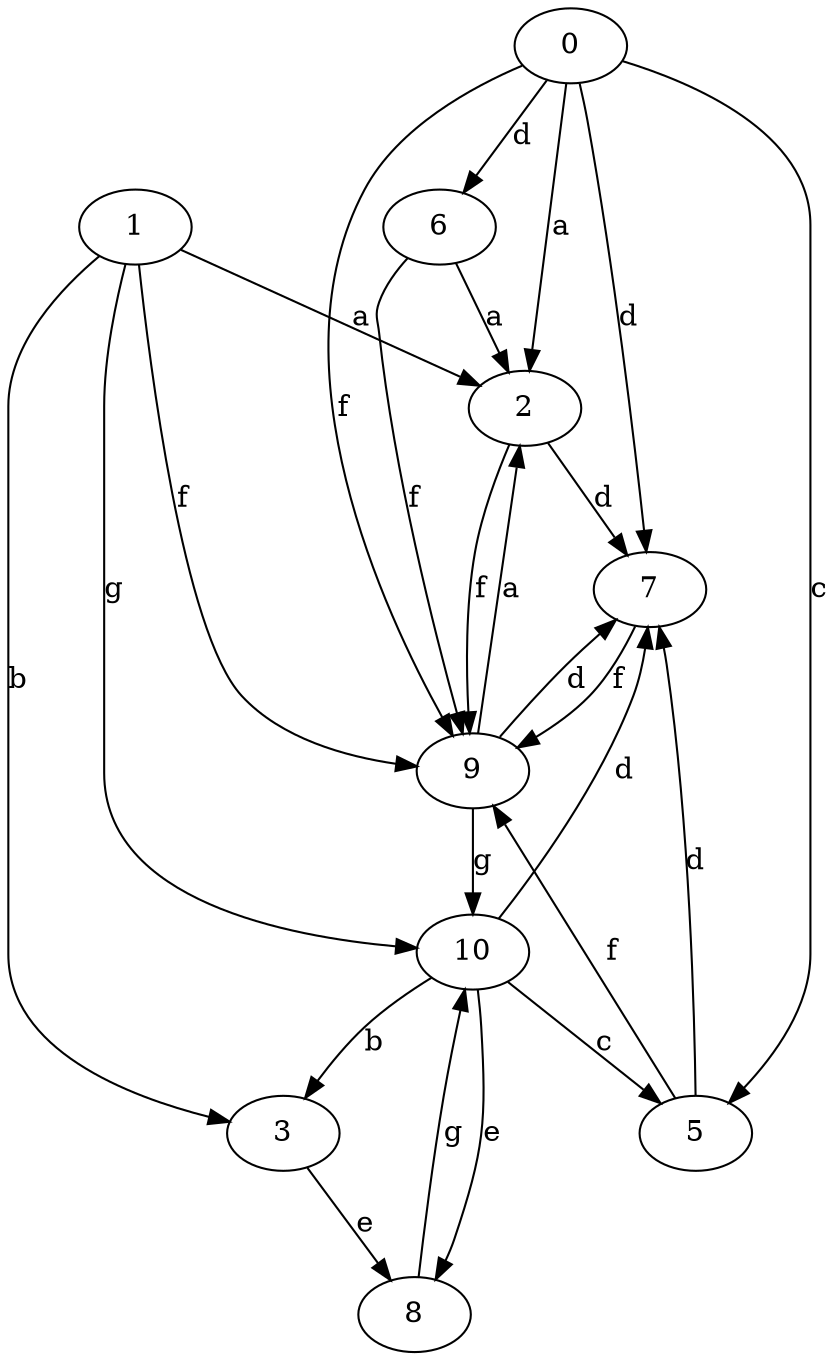 strict digraph  {
1;
2;
3;
0;
5;
6;
7;
8;
9;
10;
1 -> 2  [label=a];
1 -> 3  [label=b];
1 -> 9  [label=f];
1 -> 10  [label=g];
2 -> 7  [label=d];
2 -> 9  [label=f];
3 -> 8  [label=e];
0 -> 2  [label=a];
0 -> 5  [label=c];
0 -> 6  [label=d];
0 -> 7  [label=d];
0 -> 9  [label=f];
5 -> 7  [label=d];
5 -> 9  [label=f];
6 -> 2  [label=a];
6 -> 9  [label=f];
7 -> 9  [label=f];
8 -> 10  [label=g];
9 -> 2  [label=a];
9 -> 7  [label=d];
9 -> 10  [label=g];
10 -> 3  [label=b];
10 -> 5  [label=c];
10 -> 7  [label=d];
10 -> 8  [label=e];
}
